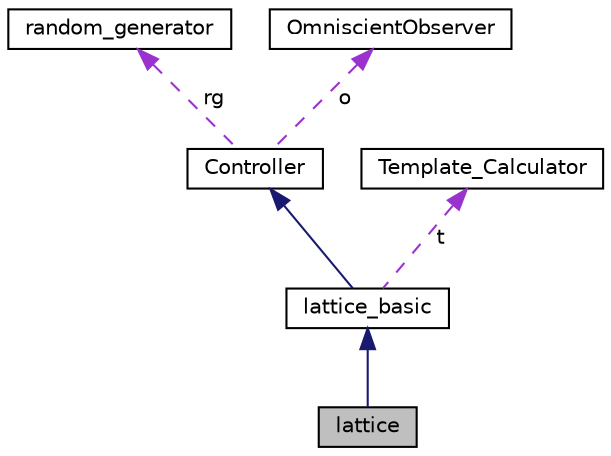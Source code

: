 digraph "lattice"
{
 // LATEX_PDF_SIZE
  edge [fontname="Helvetica",fontsize="10",labelfontname="Helvetica",labelfontsize="10"];
  node [fontname="Helvetica",fontsize="10",shape=record];
  Node1 [label="lattice",height=0.2,width=0.4,color="black", fillcolor="grey75", style="filled", fontcolor="black",tooltip=" "];
  Node2 -> Node1 [dir="back",color="midnightblue",fontsize="10",style="solid",fontname="Helvetica"];
  Node2 [label="lattice_basic",height=0.2,width=0.4,color="black", fillcolor="white", style="filled",URL="$classlattice__basic.html",tooltip=" "];
  Node3 -> Node2 [dir="back",color="midnightblue",fontsize="10",style="solid",fontname="Helvetica"];
  Node3 [label="Controller",height=0.2,width=0.4,color="black", fillcolor="white", style="filled",URL="$classController.html",tooltip=" "];
  Node4 -> Node3 [dir="back",color="darkorchid3",fontsize="10",style="dashed",label=" rg" ,fontname="Helvetica"];
  Node4 [label="random_generator",height=0.2,width=0.4,color="black", fillcolor="white", style="filled",URL="$classrandom__generator.html",tooltip=" "];
  Node5 -> Node3 [dir="back",color="darkorchid3",fontsize="10",style="dashed",label=" o" ,fontname="Helvetica"];
  Node5 [label="OmniscientObserver",height=0.2,width=0.4,color="black", fillcolor="white", style="filled",URL="$classOmniscientObserver.html",tooltip=" "];
  Node6 -> Node2 [dir="back",color="darkorchid3",fontsize="10",style="dashed",label=" t" ,fontname="Helvetica"];
  Node6 [label="Template_Calculator",height=0.2,width=0.4,color="black", fillcolor="white", style="filled",URL="$classTemplate__Calculator.html",tooltip=" "];
}
